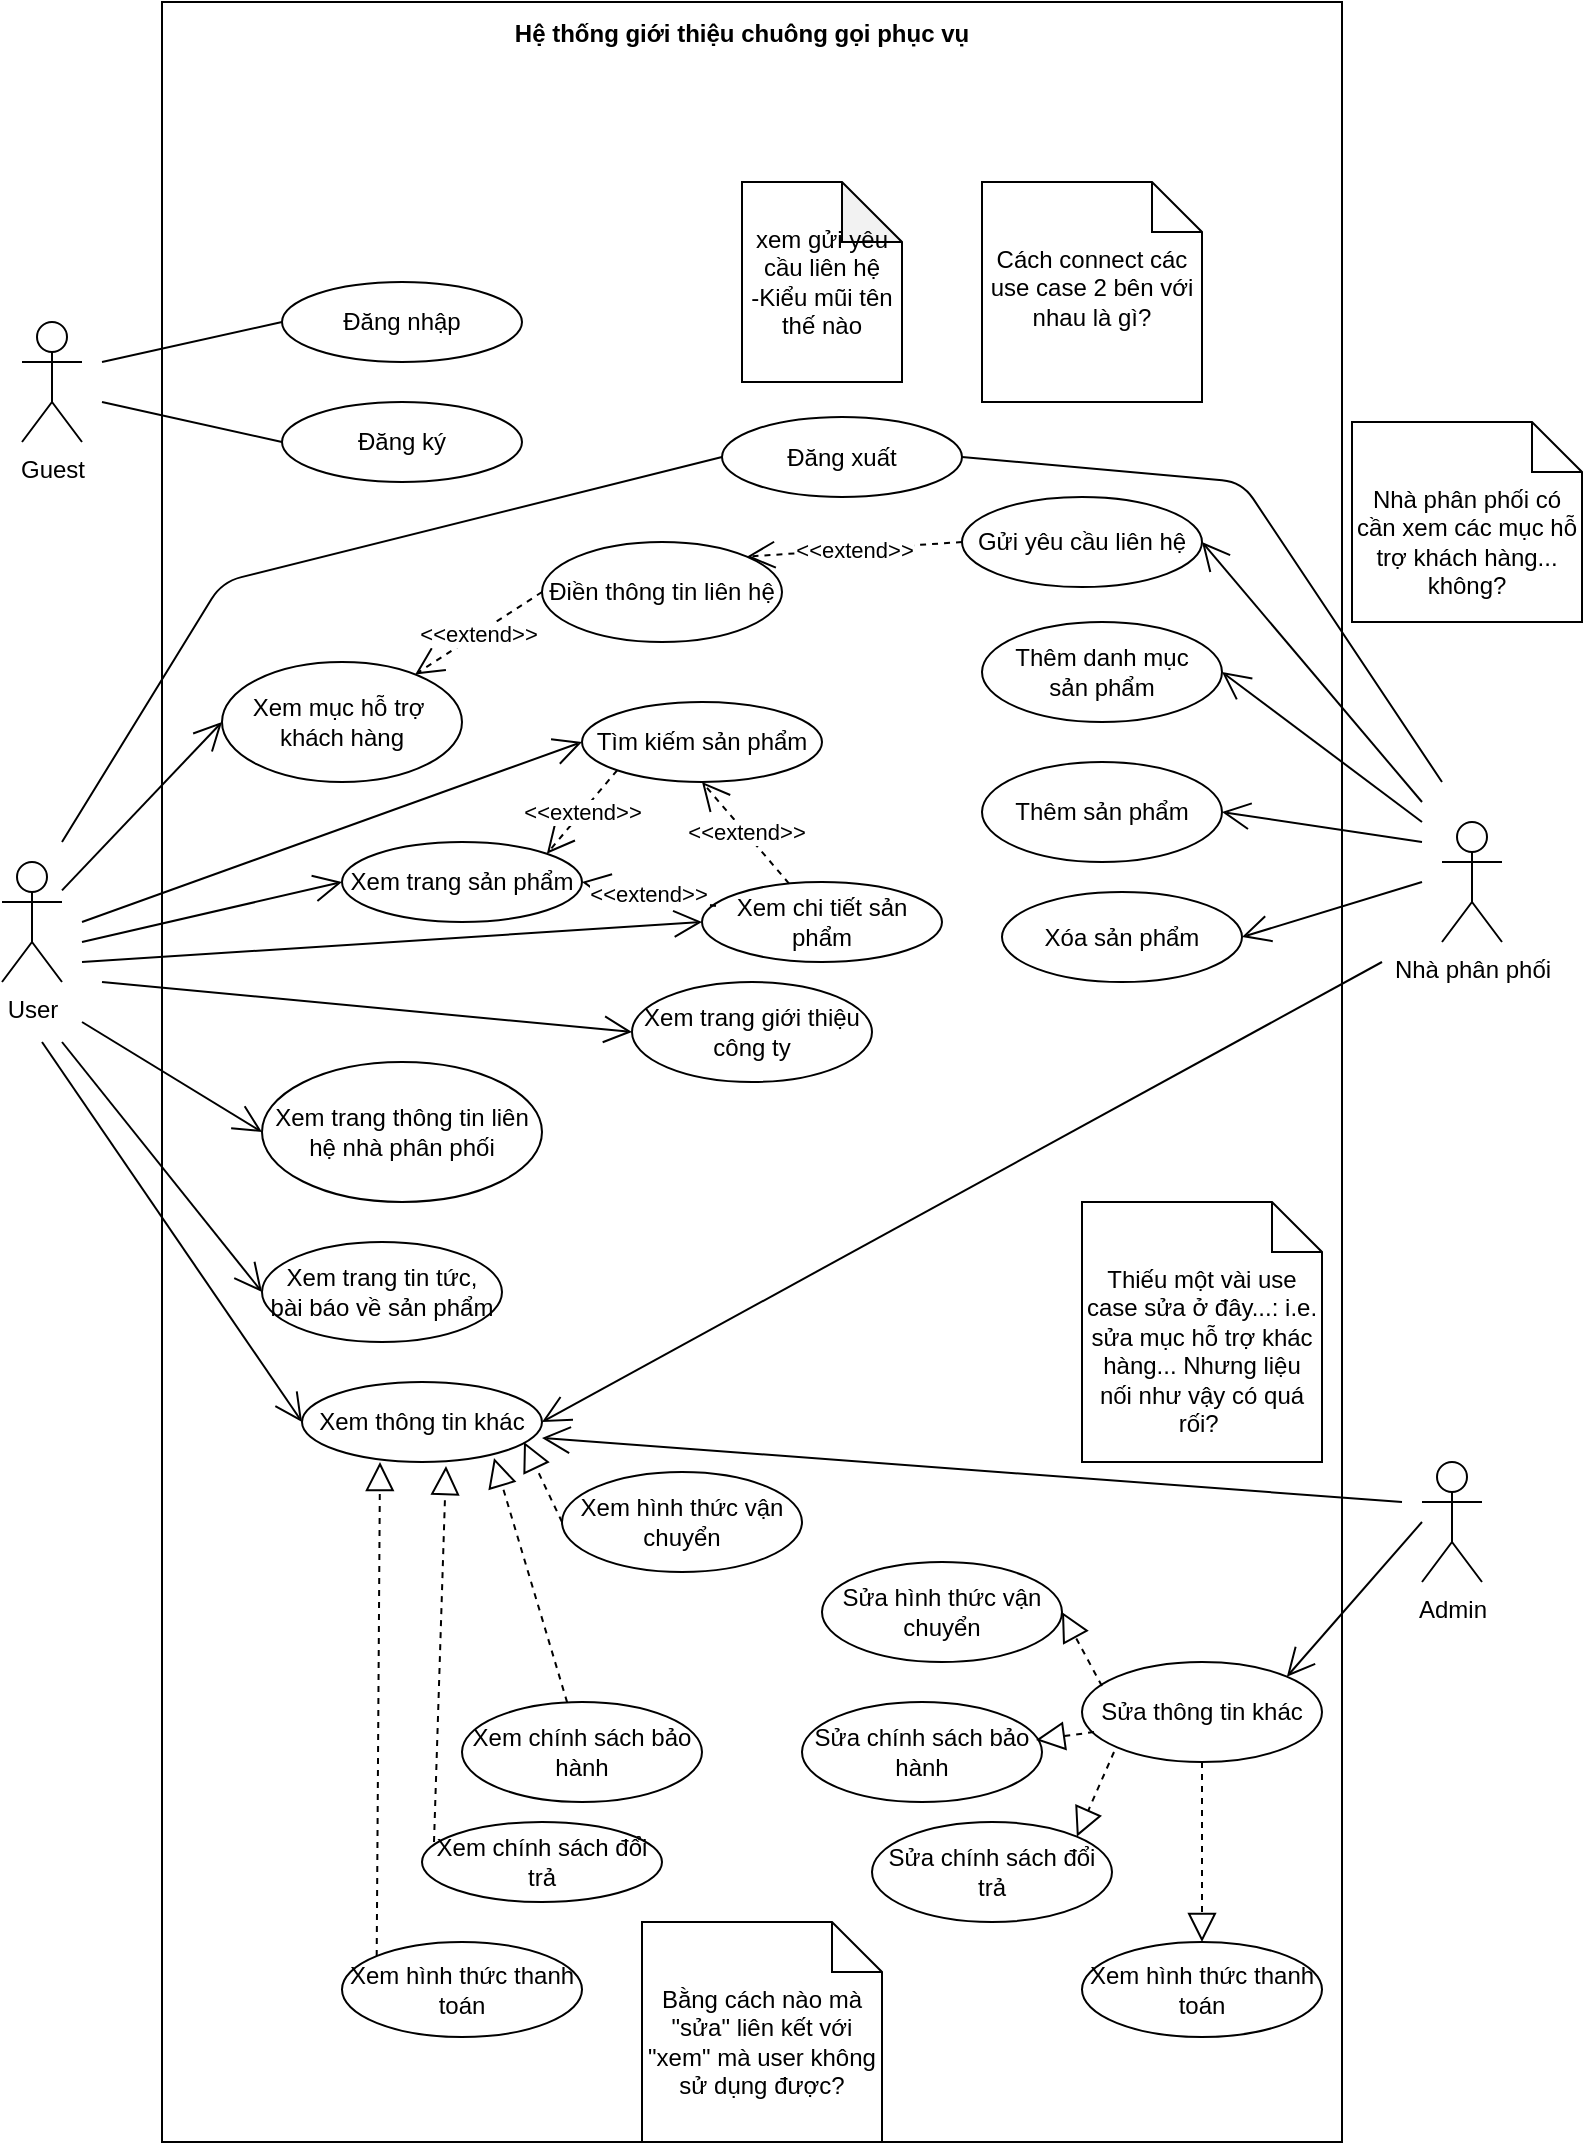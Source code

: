 <mxfile version="13.9.1" type="github">
  <diagram id="b3vTMYLCP9W2PtNbt77q" name="Page-1">
    <mxGraphModel dx="1022" dy="1845" grid="1" gridSize="10" guides="1" tooltips="1" connect="1" arrows="1" fold="1" page="1" pageScale="1" pageWidth="850" pageHeight="1100" math="0" shadow="0">
      <root>
        <mxCell id="0" />
        <mxCell id="1" parent="0" />
        <mxCell id="oC1xKJbHEb12oKd4C-OS-1" value="User&lt;br&gt;" style="shape=umlActor;verticalLabelPosition=bottom;verticalAlign=top;html=1;outlineConnect=0;" parent="1" vertex="1">
          <mxGeometry x="60" y="230" width="30" height="60" as="geometry" />
        </mxCell>
        <mxCell id="oC1xKJbHEb12oKd4C-OS-2" value="" style="rounded=0;whiteSpace=wrap;html=1;" parent="1" vertex="1">
          <mxGeometry x="140" y="-200" width="590" height="1070" as="geometry" />
        </mxCell>
        <mxCell id="oC1xKJbHEb12oKd4C-OS-4" value="Xem chi tiết sản phẩm" style="ellipse;whiteSpace=wrap;html=1;" parent="1" vertex="1">
          <mxGeometry x="410" y="240" width="120" height="40" as="geometry" />
        </mxCell>
        <mxCell id="oC1xKJbHEb12oKd4C-OS-5" value="Xem trang sản phẩm" style="ellipse;whiteSpace=wrap;html=1;" parent="1" vertex="1">
          <mxGeometry x="230" y="220" width="120" height="40" as="geometry" />
        </mxCell>
        <mxCell id="oC1xKJbHEb12oKd4C-OS-7" value="Xem trang tin tức, &lt;br&gt;bài báo về sản phẩm" style="ellipse;whiteSpace=wrap;html=1;" parent="1" vertex="1">
          <mxGeometry x="190" y="420" width="120" height="50" as="geometry" />
        </mxCell>
        <mxCell id="oC1xKJbHEb12oKd4C-OS-8" value="Xem trang thông tin liên hệ nhà phân phối" style="ellipse;whiteSpace=wrap;html=1;" parent="1" vertex="1">
          <mxGeometry x="190" y="330" width="140" height="70" as="geometry" />
        </mxCell>
        <mxCell id="oC1xKJbHEb12oKd4C-OS-9" value="Điền thông tin liên hệ" style="ellipse;whiteSpace=wrap;html=1;" parent="1" vertex="1">
          <mxGeometry x="330" y="70" width="120" height="50" as="geometry" />
        </mxCell>
        <mxCell id="oC1xKJbHEb12oKd4C-OS-10" value="Gửi yêu cầu liên hệ" style="ellipse;whiteSpace=wrap;html=1;" parent="1" vertex="1">
          <mxGeometry x="540" y="47.5" width="120" height="45" as="geometry" />
        </mxCell>
        <mxCell id="oC1xKJbHEb12oKd4C-OS-11" value="Xem mục hỗ trợ&amp;nbsp;&lt;br&gt;khách hàng" style="ellipse;whiteSpace=wrap;html=1;" parent="1" vertex="1">
          <mxGeometry x="170" y="130" width="120" height="60" as="geometry" />
        </mxCell>
        <mxCell id="oC1xKJbHEb12oKd4C-OS-12" value="Xem hình thức thanh toán" style="ellipse;whiteSpace=wrap;html=1;" parent="1" vertex="1">
          <mxGeometry x="230" y="770" width="120" height="47.5" as="geometry" />
        </mxCell>
        <mxCell id="oC1xKJbHEb12oKd4C-OS-13" value="Xem hình thức vận chuyển" style="ellipse;whiteSpace=wrap;html=1;" parent="1" vertex="1">
          <mxGeometry x="340" y="535" width="120" height="50" as="geometry" />
        </mxCell>
        <mxCell id="oC1xKJbHEb12oKd4C-OS-14" value="Xem chính sách bảo hành" style="ellipse;whiteSpace=wrap;html=1;" parent="1" vertex="1">
          <mxGeometry x="290" y="650" width="120" height="50" as="geometry" />
        </mxCell>
        <mxCell id="oC1xKJbHEb12oKd4C-OS-15" value="Xem chính sách đổi trả" style="ellipse;whiteSpace=wrap;html=1;" parent="1" vertex="1">
          <mxGeometry x="270" y="710" width="120" height="40" as="geometry" />
        </mxCell>
        <mxCell id="oC1xKJbHEb12oKd4C-OS-22" value="Thêm sản phẩm" style="ellipse;whiteSpace=wrap;html=1;" parent="1" vertex="1">
          <mxGeometry x="550" y="180" width="120" height="50" as="geometry" />
        </mxCell>
        <mxCell id="oC1xKJbHEb12oKd4C-OS-24" value="Thêm danh mục &lt;br&gt;sản phẩm" style="ellipse;whiteSpace=wrap;html=1;" parent="1" vertex="1">
          <mxGeometry x="550" y="110" width="120" height="50" as="geometry" />
        </mxCell>
        <mxCell id="oC1xKJbHEb12oKd4C-OS-25" value="Xem thông tin khác" style="ellipse;whiteSpace=wrap;html=1;" parent="1" vertex="1">
          <mxGeometry x="210" y="490" width="120" height="40" as="geometry" />
        </mxCell>
        <mxCell id="oC1xKJbHEb12oKd4C-OS-26" value="Xóa sản phẩm" style="ellipse;whiteSpace=wrap;html=1;" parent="1" vertex="1">
          <mxGeometry x="560" y="245" width="120" height="45" as="geometry" />
        </mxCell>
        <mxCell id="oC1xKJbHEb12oKd4C-OS-43" value="&amp;lt;&amp;lt;extend&amp;gt;&amp;gt;" style="endArrow=open;endSize=12;dashed=1;html=1;exitX=0;exitY=0.5;exitDx=0;exitDy=0;" parent="1" source="oC1xKJbHEb12oKd4C-OS-9" target="oC1xKJbHEb12oKd4C-OS-11" edge="1">
          <mxGeometry width="160" relative="1" as="geometry">
            <mxPoint x="160" y="469" as="sourcePoint" />
            <mxPoint x="460" y="450" as="targetPoint" />
          </mxGeometry>
        </mxCell>
        <mxCell id="oC1xKJbHEb12oKd4C-OS-45" value="&amp;lt;&amp;lt;extend&amp;gt;&amp;gt;" style="endArrow=open;endSize=12;dashed=1;html=1;exitX=0;exitY=0.5;exitDx=0;exitDy=0;entryX=1;entryY=0;entryDx=0;entryDy=0;" parent="1" source="oC1xKJbHEb12oKd4C-OS-10" target="oC1xKJbHEb12oKd4C-OS-9" edge="1">
          <mxGeometry width="160" relative="1" as="geometry">
            <mxPoint x="400" y="465" as="sourcePoint" />
            <mxPoint x="309.867" y="461.996" as="targetPoint" />
          </mxGeometry>
        </mxCell>
        <mxCell id="oC1xKJbHEb12oKd4C-OS-46" style="edgeStyle=orthogonalEdgeStyle;rounded=0;orthogonalLoop=1;jettySize=auto;html=1;exitX=0.5;exitY=1;exitDx=0;exitDy=0;" parent="1" source="oC1xKJbHEb12oKd4C-OS-15" target="oC1xKJbHEb12oKd4C-OS-15" edge="1">
          <mxGeometry relative="1" as="geometry" />
        </mxCell>
        <mxCell id="oC1xKJbHEb12oKd4C-OS-6" value="Xem trang giới thiệu công ty" style="ellipse;whiteSpace=wrap;html=1;" parent="1" vertex="1">
          <mxGeometry x="375" y="290" width="120" height="50" as="geometry" />
        </mxCell>
        <mxCell id="oC1xKJbHEb12oKd4C-OS-49" value="&amp;lt;&amp;lt;extend&amp;gt;&amp;gt;" style="endArrow=open;endSize=12;dashed=1;html=1;exitX=0.058;exitY=0.3;exitDx=0;exitDy=0;exitPerimeter=0;entryX=1;entryY=0.5;entryDx=0;entryDy=0;" parent="1" source="oC1xKJbHEb12oKd4C-OS-4" target="oC1xKJbHEb12oKd4C-OS-5" edge="1">
          <mxGeometry width="160" relative="1" as="geometry">
            <mxPoint x="560" y="232.5" as="sourcePoint" />
            <mxPoint x="530" y="325" as="targetPoint" />
          </mxGeometry>
        </mxCell>
        <mxCell id="oC1xKJbHEb12oKd4C-OS-50" value="" style="endArrow=open;endFill=1;endSize=12;html=1;entryX=0;entryY=0.5;entryDx=0;entryDy=0;" parent="1" target="oC1xKJbHEb12oKd4C-OS-4" edge="1">
          <mxGeometry width="160" relative="1" as="geometry">
            <mxPoint x="100" y="280" as="sourcePoint" />
            <mxPoint x="220" y="140" as="targetPoint" />
          </mxGeometry>
        </mxCell>
        <mxCell id="oC1xKJbHEb12oKd4C-OS-51" value="" style="endArrow=open;endFill=1;endSize=12;html=1;entryX=0;entryY=0.5;entryDx=0;entryDy=0;" parent="1" target="oC1xKJbHEb12oKd4C-OS-5" edge="1">
          <mxGeometry width="160" relative="1" as="geometry">
            <mxPoint x="100" y="270" as="sourcePoint" />
            <mxPoint x="205" y="80" as="targetPoint" />
          </mxGeometry>
        </mxCell>
        <mxCell id="oC1xKJbHEb12oKd4C-OS-52" value="" style="endArrow=open;endFill=1;endSize=12;html=1;entryX=0;entryY=0.5;entryDx=0;entryDy=0;" parent="1" target="oC1xKJbHEb12oKd4C-OS-6" edge="1">
          <mxGeometry width="160" relative="1" as="geometry">
            <mxPoint x="110" y="290" as="sourcePoint" />
            <mxPoint x="220" y="170" as="targetPoint" />
          </mxGeometry>
        </mxCell>
        <mxCell id="oC1xKJbHEb12oKd4C-OS-53" value="" style="endArrow=open;endFill=1;endSize=12;html=1;entryX=0;entryY=0.5;entryDx=0;entryDy=0;" parent="1" target="oC1xKJbHEb12oKd4C-OS-11" edge="1" source="oC1xKJbHEb12oKd4C-OS-1">
          <mxGeometry width="160" relative="1" as="geometry">
            <mxPoint x="100" y="290" as="sourcePoint" />
            <mxPoint x="220" y="225" as="targetPoint" />
          </mxGeometry>
        </mxCell>
        <mxCell id="oC1xKJbHEb12oKd4C-OS-54" value="" style="endArrow=open;endFill=1;endSize=12;html=1;entryX=0;entryY=0.5;entryDx=0;entryDy=0;" parent="1" target="oC1xKJbHEb12oKd4C-OS-8" edge="1">
          <mxGeometry width="160" relative="1" as="geometry">
            <mxPoint x="100" y="310" as="sourcePoint" />
            <mxPoint x="190" y="295" as="targetPoint" />
          </mxGeometry>
        </mxCell>
        <mxCell id="oC1xKJbHEb12oKd4C-OS-55" value="" style="endArrow=open;endFill=1;endSize=12;html=1;entryX=0;entryY=0.5;entryDx=0;entryDy=0;" parent="1" target="oC1xKJbHEb12oKd4C-OS-7" edge="1">
          <mxGeometry width="160" relative="1" as="geometry">
            <mxPoint x="90" y="320" as="sourcePoint" />
            <mxPoint x="195" y="375" as="targetPoint" />
          </mxGeometry>
        </mxCell>
        <mxCell id="oC1xKJbHEb12oKd4C-OS-56" value="" style="endArrow=open;endFill=1;endSize=12;html=1;entryX=0;entryY=0.5;entryDx=0;entryDy=0;" parent="1" target="oC1xKJbHEb12oKd4C-OS-25" edge="1">
          <mxGeometry width="160" relative="1" as="geometry">
            <mxPoint x="80" y="320" as="sourcePoint" />
            <mxPoint x="200" y="455" as="targetPoint" />
          </mxGeometry>
        </mxCell>
        <mxCell id="FKWU5doNKABkodQmA4pJ-1" value="Nhà phân phối&lt;br&gt;" style="shape=umlActor;verticalLabelPosition=bottom;verticalAlign=top;html=1;outlineConnect=0;" parent="1" vertex="1">
          <mxGeometry x="780" y="210" width="30" height="60" as="geometry" />
        </mxCell>
        <mxCell id="vDdJAQ7OFqMkGD9wHmio-1" value="Đăng nhập" style="ellipse;whiteSpace=wrap;html=1;" vertex="1" parent="1">
          <mxGeometry x="200" y="-60" width="120" height="40" as="geometry" />
        </mxCell>
        <mxCell id="vDdJAQ7OFqMkGD9wHmio-2" value="Đăng ký" style="ellipse;whiteSpace=wrap;html=1;" vertex="1" parent="1">
          <mxGeometry x="200" width="120" height="40" as="geometry" />
        </mxCell>
        <mxCell id="vDdJAQ7OFqMkGD9wHmio-3" value="Guest" style="shape=umlActor;verticalLabelPosition=bottom;verticalAlign=top;html=1;outlineConnect=0;" vertex="1" parent="1">
          <mxGeometry x="70" y="-40" width="30" height="60" as="geometry" />
        </mxCell>
        <mxCell id="vDdJAQ7OFqMkGD9wHmio-4" value="" style="endArrow=none;html=1;entryX=0;entryY=0.5;entryDx=0;entryDy=0;" edge="1" parent="1" target="vDdJAQ7OFqMkGD9wHmio-1">
          <mxGeometry width="50" height="50" relative="1" as="geometry">
            <mxPoint x="110" y="-20" as="sourcePoint" />
            <mxPoint x="140" y="-40" as="targetPoint" />
          </mxGeometry>
        </mxCell>
        <mxCell id="vDdJAQ7OFqMkGD9wHmio-5" value="" style="endArrow=none;html=1;entryX=0;entryY=0.5;entryDx=0;entryDy=0;" edge="1" parent="1" target="vDdJAQ7OFqMkGD9wHmio-2">
          <mxGeometry width="50" height="50" relative="1" as="geometry">
            <mxPoint x="110" as="sourcePoint" />
            <mxPoint x="160" y="-10" as="targetPoint" />
          </mxGeometry>
        </mxCell>
        <mxCell id="vDdJAQ7OFqMkGD9wHmio-6" value="Đăng xuất" style="ellipse;whiteSpace=wrap;html=1;" vertex="1" parent="1">
          <mxGeometry x="420" y="7.5" width="120" height="40" as="geometry" />
        </mxCell>
        <mxCell id="vDdJAQ7OFqMkGD9wHmio-7" value="" style="endArrow=none;html=1;entryX=0;entryY=0.5;entryDx=0;entryDy=0;" edge="1" parent="1" target="vDdJAQ7OFqMkGD9wHmio-6">
          <mxGeometry width="50" height="50" relative="1" as="geometry">
            <mxPoint x="90" y="220" as="sourcePoint" />
            <mxPoint x="120" y="170" as="targetPoint" />
            <Array as="points">
              <mxPoint x="170" y="90" />
            </Array>
          </mxGeometry>
        </mxCell>
        <mxCell id="vDdJAQ7OFqMkGD9wHmio-8" value="" style="endArrow=none;html=1;exitX=1;exitY=0.5;exitDx=0;exitDy=0;" edge="1" parent="1" source="vDdJAQ7OFqMkGD9wHmio-6">
          <mxGeometry width="50" height="50" relative="1" as="geometry">
            <mxPoint x="485" y="65" as="sourcePoint" />
            <mxPoint x="780" y="190" as="targetPoint" />
            <Array as="points">
              <mxPoint x="680" y="40" />
            </Array>
          </mxGeometry>
        </mxCell>
        <mxCell id="vDdJAQ7OFqMkGD9wHmio-11" value="Admin" style="shape=umlActor;verticalLabelPosition=bottom;verticalAlign=top;html=1;outlineConnect=0;" vertex="1" parent="1">
          <mxGeometry x="770" y="530" width="30" height="60" as="geometry" />
        </mxCell>
        <mxCell id="vDdJAQ7OFqMkGD9wHmio-14" value="xem gửi yêu cầu liên hệ&lt;br&gt;-Kiểu mũi tên thế nào" style="shape=note;whiteSpace=wrap;html=1;backgroundOutline=1;darkOpacity=0.05;" vertex="1" parent="1">
          <mxGeometry x="430" y="-110" width="80" height="100" as="geometry" />
        </mxCell>
        <mxCell id="vDdJAQ7OFqMkGD9wHmio-18" value="" style="endArrow=block;dashed=1;endFill=0;endSize=12;html=1;exitX=0;exitY=0.5;exitDx=0;exitDy=0;entryX=0.925;entryY=0.75;entryDx=0;entryDy=0;entryPerimeter=0;" edge="1" parent="1" source="oC1xKJbHEb12oKd4C-OS-13" target="oC1xKJbHEb12oKd4C-OS-25">
          <mxGeometry width="160" relative="1" as="geometry">
            <mxPoint x="100" y="590" as="sourcePoint" />
            <mxPoint x="260" y="590" as="targetPoint" />
          </mxGeometry>
        </mxCell>
        <mxCell id="vDdJAQ7OFqMkGD9wHmio-19" value="" style="endArrow=block;dashed=1;endFill=0;endSize=12;html=1;entryX=0.8;entryY=0.95;entryDx=0;entryDy=0;entryPerimeter=0;" edge="1" parent="1" source="oC1xKJbHEb12oKd4C-OS-14" target="oC1xKJbHEb12oKd4C-OS-25">
          <mxGeometry width="160" relative="1" as="geometry">
            <mxPoint x="270" y="600" as="sourcePoint" />
            <mxPoint x="430" y="600" as="targetPoint" />
          </mxGeometry>
        </mxCell>
        <mxCell id="vDdJAQ7OFqMkGD9wHmio-20" value="" style="endArrow=block;dashed=1;endFill=0;endSize=12;html=1;entryX=0.6;entryY=1.05;entryDx=0;entryDy=0;entryPerimeter=0;exitX=0.05;exitY=0.25;exitDx=0;exitDy=0;exitPerimeter=0;" edge="1" parent="1" source="oC1xKJbHEb12oKd4C-OS-15" target="oC1xKJbHEb12oKd4C-OS-25">
          <mxGeometry width="160" relative="1" as="geometry">
            <mxPoint x="403.613" y="612.547" as="sourcePoint" />
            <mxPoint x="316" y="538" as="targetPoint" />
          </mxGeometry>
        </mxCell>
        <mxCell id="vDdJAQ7OFqMkGD9wHmio-21" value="" style="endArrow=block;dashed=1;endFill=0;endSize=12;html=1;entryX=0.325;entryY=1;entryDx=0;entryDy=0;entryPerimeter=0;exitX=0;exitY=0;exitDx=0;exitDy=0;" edge="1" parent="1" source="oC1xKJbHEb12oKd4C-OS-12" target="oC1xKJbHEb12oKd4C-OS-25">
          <mxGeometry width="160" relative="1" as="geometry">
            <mxPoint x="376" y="690" as="sourcePoint" />
            <mxPoint x="292" y="542" as="targetPoint" />
          </mxGeometry>
        </mxCell>
        <mxCell id="vDdJAQ7OFqMkGD9wHmio-22" style="edgeStyle=orthogonalEdgeStyle;rounded=0;orthogonalLoop=1;jettySize=auto;html=1;exitX=0.5;exitY=1;exitDx=0;exitDy=0;" edge="1" parent="1" source="oC1xKJbHEb12oKd4C-OS-15" target="oC1xKJbHEb12oKd4C-OS-15">
          <mxGeometry relative="1" as="geometry" />
        </mxCell>
        <mxCell id="vDdJAQ7OFqMkGD9wHmio-26" value="Cách connect các use case 2 bên với nhau là gì?" style="shape=note2;boundedLbl=1;whiteSpace=wrap;html=1;size=25;verticalAlign=top;align=center;" vertex="1" parent="1">
          <mxGeometry x="550" y="-110" width="110" height="110" as="geometry" />
        </mxCell>
        <mxCell id="vDdJAQ7OFqMkGD9wHmio-30" value="" style="endArrow=open;endFill=1;endSize=12;html=1;entryX=1;entryY=0.5;entryDx=0;entryDy=0;" edge="1" parent="1" target="oC1xKJbHEb12oKd4C-OS-25">
          <mxGeometry width="160" relative="1" as="geometry">
            <mxPoint x="750" y="280" as="sourcePoint" />
            <mxPoint x="720" y="350" as="targetPoint" />
          </mxGeometry>
        </mxCell>
        <mxCell id="vDdJAQ7OFqMkGD9wHmio-31" value="" style="endArrow=open;endFill=1;endSize=12;html=1;entryX=1;entryY=0.7;entryDx=0;entryDy=0;entryPerimeter=0;" edge="1" parent="1" target="oC1xKJbHEb12oKd4C-OS-25">
          <mxGeometry width="160" relative="1" as="geometry">
            <mxPoint x="760" y="550" as="sourcePoint" />
            <mxPoint x="720" y="530" as="targetPoint" />
          </mxGeometry>
        </mxCell>
        <mxCell id="vDdJAQ7OFqMkGD9wHmio-32" value="" style="endArrow=open;endFill=1;endSize=12;html=1;entryX=1;entryY=0.5;entryDx=0;entryDy=0;" edge="1" parent="1" target="oC1xKJbHEb12oKd4C-OS-10">
          <mxGeometry width="160" relative="1" as="geometry">
            <mxPoint x="770" y="200" as="sourcePoint" />
            <mxPoint x="850" y="160" as="targetPoint" />
          </mxGeometry>
        </mxCell>
        <mxCell id="vDdJAQ7OFqMkGD9wHmio-33" value="" style="endArrow=open;endFill=1;endSize=12;html=1;entryX=1;entryY=0.5;entryDx=0;entryDy=0;" edge="1" parent="1" target="oC1xKJbHEb12oKd4C-OS-24">
          <mxGeometry width="160" relative="1" as="geometry">
            <mxPoint x="770" y="210" as="sourcePoint" />
            <mxPoint x="670" y="80" as="targetPoint" />
          </mxGeometry>
        </mxCell>
        <mxCell id="vDdJAQ7OFqMkGD9wHmio-34" value="" style="endArrow=open;endFill=1;endSize=12;html=1;entryX=1;entryY=0.5;entryDx=0;entryDy=0;" edge="1" parent="1" target="oC1xKJbHEb12oKd4C-OS-22">
          <mxGeometry width="160" relative="1" as="geometry">
            <mxPoint x="770" y="220" as="sourcePoint" />
            <mxPoint x="680" y="145" as="targetPoint" />
          </mxGeometry>
        </mxCell>
        <mxCell id="vDdJAQ7OFqMkGD9wHmio-36" value="" style="endArrow=open;endFill=1;endSize=12;html=1;entryX=1;entryY=0.5;entryDx=0;entryDy=0;" edge="1" parent="1" target="oC1xKJbHEb12oKd4C-OS-26">
          <mxGeometry width="160" relative="1" as="geometry">
            <mxPoint x="770" y="240" as="sourcePoint" />
            <mxPoint x="680" y="215" as="targetPoint" />
          </mxGeometry>
        </mxCell>
        <mxCell id="vDdJAQ7OFqMkGD9wHmio-37" value="Sửa hình thức vận chuyển" style="ellipse;whiteSpace=wrap;html=1;" vertex="1" parent="1">
          <mxGeometry x="470" y="580" width="120" height="50" as="geometry" />
        </mxCell>
        <mxCell id="vDdJAQ7OFqMkGD9wHmio-38" value="Sửa chính sách bảo hành" style="ellipse;whiteSpace=wrap;html=1;" vertex="1" parent="1">
          <mxGeometry x="460" y="650" width="120" height="50" as="geometry" />
        </mxCell>
        <mxCell id="vDdJAQ7OFqMkGD9wHmio-39" value="Sửa chính sách đổi trả" style="ellipse;whiteSpace=wrap;html=1;" vertex="1" parent="1">
          <mxGeometry x="495" y="710" width="120" height="50" as="geometry" />
        </mxCell>
        <mxCell id="vDdJAQ7OFqMkGD9wHmio-40" style="edgeStyle=orthogonalEdgeStyle;rounded=0;orthogonalLoop=1;jettySize=auto;html=1;exitX=0.5;exitY=1;exitDx=0;exitDy=0;" edge="1" parent="1" source="vDdJAQ7OFqMkGD9wHmio-39" target="vDdJAQ7OFqMkGD9wHmio-39">
          <mxGeometry relative="1" as="geometry" />
        </mxCell>
        <mxCell id="vDdJAQ7OFqMkGD9wHmio-41" value="Xem hình thức thanh toán" style="ellipse;whiteSpace=wrap;html=1;" vertex="1" parent="1">
          <mxGeometry x="600" y="770" width="120" height="47.5" as="geometry" />
        </mxCell>
        <mxCell id="vDdJAQ7OFqMkGD9wHmio-42" value="Bằng cách nào mà &quot;sửa&quot; liên kết với &quot;xem&quot; mà user không sử dụng được?" style="shape=note2;boundedLbl=1;whiteSpace=wrap;html=1;size=25;verticalAlign=top;align=center;" vertex="1" parent="1">
          <mxGeometry x="380" y="760" width="120" height="110" as="geometry" />
        </mxCell>
        <mxCell id="vDdJAQ7OFqMkGD9wHmio-45" value="Sửa thông tin khác" style="ellipse;whiteSpace=wrap;html=1;" vertex="1" parent="1">
          <mxGeometry x="600" y="630" width="120" height="50" as="geometry" />
        </mxCell>
        <mxCell id="vDdJAQ7OFqMkGD9wHmio-46" value="" style="endArrow=open;endFill=1;endSize=12;html=1;entryX=1;entryY=0;entryDx=0;entryDy=0;" edge="1" parent="1" target="vDdJAQ7OFqMkGD9wHmio-45">
          <mxGeometry width="160" relative="1" as="geometry">
            <mxPoint x="770" y="560" as="sourcePoint" />
            <mxPoint x="340" y="528" as="targetPoint" />
          </mxGeometry>
        </mxCell>
        <mxCell id="vDdJAQ7OFqMkGD9wHmio-47" value="" style="endArrow=block;dashed=1;endFill=0;endSize=12;html=1;exitX=0.083;exitY=0.24;exitDx=0;exitDy=0;entryX=1;entryY=0.5;entryDx=0;entryDy=0;exitPerimeter=0;" edge="1" parent="1" source="vDdJAQ7OFqMkGD9wHmio-45" target="vDdJAQ7OFqMkGD9wHmio-37">
          <mxGeometry width="160" relative="1" as="geometry">
            <mxPoint x="350" y="570" as="sourcePoint" />
            <mxPoint x="331" y="530" as="targetPoint" />
          </mxGeometry>
        </mxCell>
        <mxCell id="vDdJAQ7OFqMkGD9wHmio-48" value="" style="endArrow=block;dashed=1;endFill=0;endSize=12;html=1;exitX=0.05;exitY=0.7;exitDx=0;exitDy=0;entryX=0.975;entryY=0.38;entryDx=0;entryDy=0;exitPerimeter=0;entryPerimeter=0;" edge="1" parent="1" source="vDdJAQ7OFqMkGD9wHmio-45" target="vDdJAQ7OFqMkGD9wHmio-38">
          <mxGeometry width="160" relative="1" as="geometry">
            <mxPoint x="619.96" y="652" as="sourcePoint" />
            <mxPoint x="600" y="615" as="targetPoint" />
          </mxGeometry>
        </mxCell>
        <mxCell id="vDdJAQ7OFqMkGD9wHmio-49" value="" style="endArrow=block;dashed=1;endFill=0;endSize=12;html=1;exitX=0.05;exitY=0.7;exitDx=0;exitDy=0;entryX=1;entryY=0;entryDx=0;entryDy=0;exitPerimeter=0;" edge="1" parent="1" target="vDdJAQ7OFqMkGD9wHmio-39">
          <mxGeometry width="160" relative="1" as="geometry">
            <mxPoint x="616" y="675" as="sourcePoint" />
            <mxPoint x="587" y="679" as="targetPoint" />
          </mxGeometry>
        </mxCell>
        <mxCell id="vDdJAQ7OFqMkGD9wHmio-50" value="" style="endArrow=block;dashed=1;endFill=0;endSize=12;html=1;exitX=0.5;exitY=1;exitDx=0;exitDy=0;" edge="1" parent="1" source="vDdJAQ7OFqMkGD9wHmio-45" target="vDdJAQ7OFqMkGD9wHmio-41">
          <mxGeometry width="160" relative="1" as="geometry">
            <mxPoint x="626" y="685" as="sourcePoint" />
            <mxPoint x="607.426" y="727.322" as="targetPoint" />
          </mxGeometry>
        </mxCell>
        <mxCell id="vDdJAQ7OFqMkGD9wHmio-51" value="Tìm kiếm sản phẩm" style="ellipse;whiteSpace=wrap;html=1;" vertex="1" parent="1">
          <mxGeometry x="350" y="150" width="120" height="40" as="geometry" />
        </mxCell>
        <mxCell id="vDdJAQ7OFqMkGD9wHmio-52" value="" style="endArrow=open;endFill=1;endSize=12;html=1;entryX=0;entryY=0.5;entryDx=0;entryDy=0;" edge="1" parent="1" target="vDdJAQ7OFqMkGD9wHmio-51">
          <mxGeometry width="160" relative="1" as="geometry">
            <mxPoint x="100" y="260" as="sourcePoint" />
            <mxPoint x="240" y="250" as="targetPoint" />
          </mxGeometry>
        </mxCell>
        <mxCell id="vDdJAQ7OFqMkGD9wHmio-53" value="&amp;lt;&amp;lt;extend&amp;gt;&amp;gt;" style="endArrow=open;endSize=12;dashed=1;html=1;exitX=0;exitY=1;exitDx=0;exitDy=0;entryX=1;entryY=0;entryDx=0;entryDy=0;" edge="1" parent="1" source="vDdJAQ7OFqMkGD9wHmio-51" target="oC1xKJbHEb12oKd4C-OS-5">
          <mxGeometry width="160" relative="1" as="geometry">
            <mxPoint x="426.96" y="262" as="sourcePoint" />
            <mxPoint x="360" y="250" as="targetPoint" />
          </mxGeometry>
        </mxCell>
        <mxCell id="vDdJAQ7OFqMkGD9wHmio-54" value="&amp;lt;&amp;lt;extend&amp;gt;&amp;gt;" style="endArrow=open;endSize=12;dashed=1;html=1;entryX=0.5;entryY=1;entryDx=0;entryDy=0;" edge="1" parent="1" source="oC1xKJbHEb12oKd4C-OS-4" target="vDdJAQ7OFqMkGD9wHmio-51">
          <mxGeometry width="160" relative="1" as="geometry">
            <mxPoint x="426.96" y="262" as="sourcePoint" />
            <mxPoint x="360" y="250" as="targetPoint" />
          </mxGeometry>
        </mxCell>
        <mxCell id="vDdJAQ7OFqMkGD9wHmio-55" value="Nhà phân phối có cần xem các mục hỗ trợ khách hàng... không?" style="shape=note2;boundedLbl=1;whiteSpace=wrap;html=1;size=25;verticalAlign=top;align=center;" vertex="1" parent="1">
          <mxGeometry x="735" y="10" width="115" height="100" as="geometry" />
        </mxCell>
        <mxCell id="vDdJAQ7OFqMkGD9wHmio-56" value="Hệ thống giới thiệu chuông gọi phục vụ" style="text;align=center;fontStyle=1;verticalAlign=middle;spacingLeft=3;spacingRight=3;strokeColor=none;rotatable=0;points=[[0,0.5],[1,0.5]];portConstraint=eastwest;" vertex="1" parent="1">
          <mxGeometry x="370" y="-190" width="120" height="10" as="geometry" />
        </mxCell>
        <mxCell id="vDdJAQ7OFqMkGD9wHmio-57" value="Thiếu một vài use case sửa ở đây...: i.e. sửa mục hỗ trợ khác hàng... Nhưng liệu nối như vậy có quá rối?&amp;nbsp;" style="shape=note2;boundedLbl=1;whiteSpace=wrap;html=1;size=25;verticalAlign=top;align=center;" vertex="1" parent="1">
          <mxGeometry x="600" y="400" width="120" height="130" as="geometry" />
        </mxCell>
      </root>
    </mxGraphModel>
  </diagram>
</mxfile>
